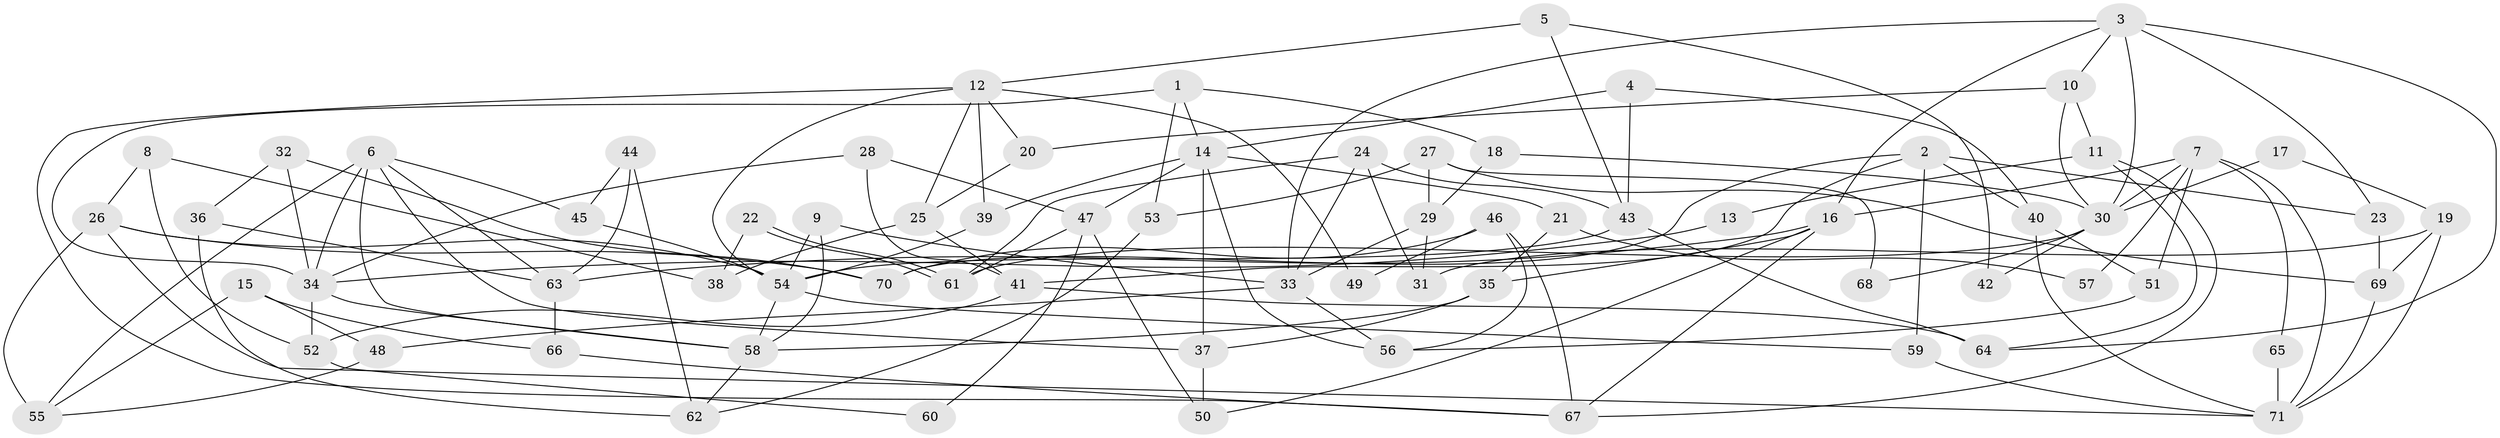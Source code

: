 // coarse degree distribution, {3: 0.2857142857142857, 6: 0.10204081632653061, 5: 0.2857142857142857, 2: 0.12244897959183673, 4: 0.14285714285714285, 7: 0.04081632653061224, 10: 0.02040816326530612}
// Generated by graph-tools (version 1.1) at 2025/54/03/04/25 21:54:16]
// undirected, 71 vertices, 142 edges
graph export_dot {
graph [start="1"]
  node [color=gray90,style=filled];
  1;
  2;
  3;
  4;
  5;
  6;
  7;
  8;
  9;
  10;
  11;
  12;
  13;
  14;
  15;
  16;
  17;
  18;
  19;
  20;
  21;
  22;
  23;
  24;
  25;
  26;
  27;
  28;
  29;
  30;
  31;
  32;
  33;
  34;
  35;
  36;
  37;
  38;
  39;
  40;
  41;
  42;
  43;
  44;
  45;
  46;
  47;
  48;
  49;
  50;
  51;
  52;
  53;
  54;
  55;
  56;
  57;
  58;
  59;
  60;
  61;
  62;
  63;
  64;
  65;
  66;
  67;
  68;
  69;
  70;
  71;
  1 -- 18;
  1 -- 14;
  1 -- 34;
  1 -- 53;
  2 -- 41;
  2 -- 23;
  2 -- 40;
  2 -- 59;
  2 -- 70;
  3 -- 33;
  3 -- 64;
  3 -- 10;
  3 -- 16;
  3 -- 23;
  3 -- 30;
  4 -- 40;
  4 -- 14;
  4 -- 43;
  5 -- 43;
  5 -- 12;
  5 -- 42;
  6 -- 55;
  6 -- 34;
  6 -- 37;
  6 -- 45;
  6 -- 58;
  6 -- 63;
  7 -- 51;
  7 -- 71;
  7 -- 16;
  7 -- 30;
  7 -- 57;
  7 -- 65;
  8 -- 26;
  8 -- 52;
  8 -- 38;
  9 -- 58;
  9 -- 54;
  9 -- 33;
  10 -- 30;
  10 -- 11;
  10 -- 20;
  11 -- 64;
  11 -- 13;
  11 -- 67;
  12 -- 54;
  12 -- 67;
  12 -- 20;
  12 -- 25;
  12 -- 39;
  12 -- 49;
  13 -- 34;
  14 -- 47;
  14 -- 39;
  14 -- 21;
  14 -- 37;
  14 -- 56;
  15 -- 55;
  15 -- 66;
  15 -- 48;
  16 -- 35;
  16 -- 50;
  16 -- 63;
  16 -- 67;
  17 -- 30;
  17 -- 19;
  18 -- 29;
  18 -- 30;
  19 -- 69;
  19 -- 71;
  19 -- 31;
  20 -- 25;
  21 -- 35;
  21 -- 57;
  22 -- 38;
  22 -- 61;
  22 -- 61;
  23 -- 69;
  24 -- 61;
  24 -- 43;
  24 -- 31;
  24 -- 33;
  25 -- 38;
  25 -- 41;
  26 -- 70;
  26 -- 54;
  26 -- 55;
  26 -- 71;
  27 -- 29;
  27 -- 53;
  27 -- 68;
  27 -- 69;
  28 -- 34;
  28 -- 47;
  28 -- 41;
  29 -- 31;
  29 -- 33;
  30 -- 42;
  30 -- 61;
  30 -- 68;
  32 -- 70;
  32 -- 34;
  32 -- 36;
  33 -- 48;
  33 -- 56;
  34 -- 58;
  34 -- 52;
  35 -- 37;
  35 -- 58;
  36 -- 63;
  36 -- 62;
  37 -- 50;
  39 -- 54;
  40 -- 71;
  40 -- 51;
  41 -- 52;
  41 -- 64;
  43 -- 54;
  43 -- 64;
  44 -- 63;
  44 -- 62;
  44 -- 45;
  45 -- 54;
  46 -- 67;
  46 -- 56;
  46 -- 49;
  46 -- 70;
  47 -- 50;
  47 -- 61;
  47 -- 60;
  48 -- 55;
  51 -- 56;
  52 -- 60;
  53 -- 62;
  54 -- 58;
  54 -- 59;
  58 -- 62;
  59 -- 71;
  63 -- 66;
  65 -- 71;
  66 -- 67;
  69 -- 71;
}
